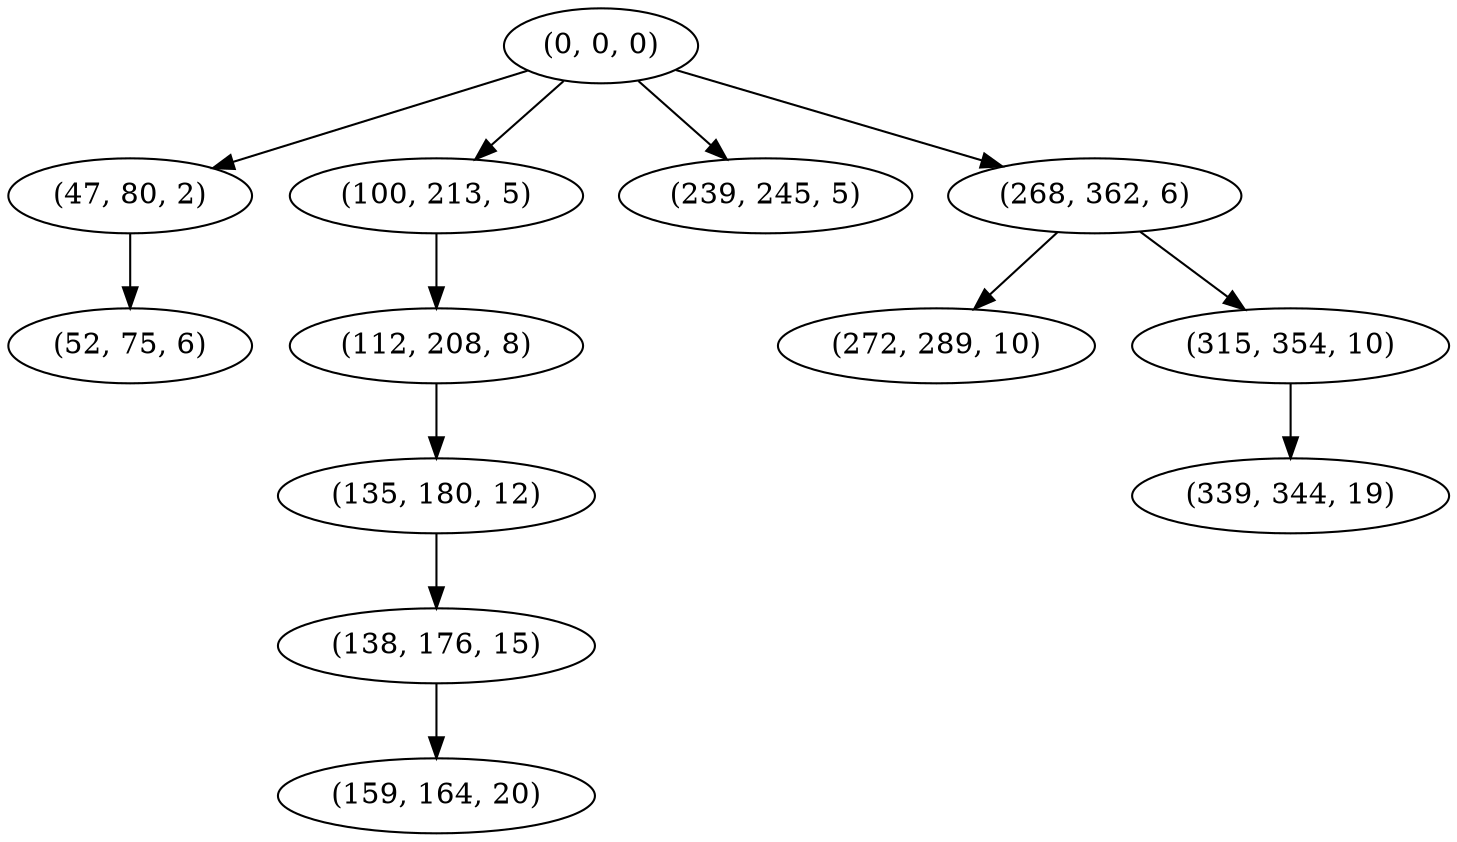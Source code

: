 digraph tree {
    "(0, 0, 0)";
    "(47, 80, 2)";
    "(52, 75, 6)";
    "(100, 213, 5)";
    "(112, 208, 8)";
    "(135, 180, 12)";
    "(138, 176, 15)";
    "(159, 164, 20)";
    "(239, 245, 5)";
    "(268, 362, 6)";
    "(272, 289, 10)";
    "(315, 354, 10)";
    "(339, 344, 19)";
    "(0, 0, 0)" -> "(47, 80, 2)";
    "(0, 0, 0)" -> "(100, 213, 5)";
    "(0, 0, 0)" -> "(239, 245, 5)";
    "(0, 0, 0)" -> "(268, 362, 6)";
    "(47, 80, 2)" -> "(52, 75, 6)";
    "(100, 213, 5)" -> "(112, 208, 8)";
    "(112, 208, 8)" -> "(135, 180, 12)";
    "(135, 180, 12)" -> "(138, 176, 15)";
    "(138, 176, 15)" -> "(159, 164, 20)";
    "(268, 362, 6)" -> "(272, 289, 10)";
    "(268, 362, 6)" -> "(315, 354, 10)";
    "(315, 354, 10)" -> "(339, 344, 19)";
}
